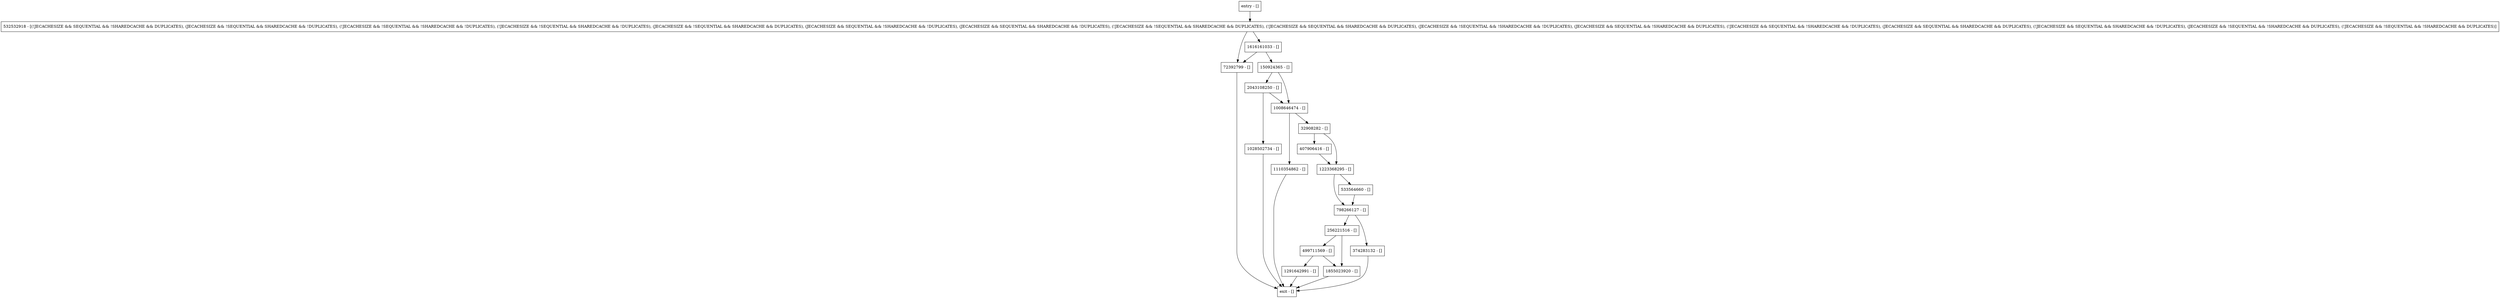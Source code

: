 digraph getTriggers {
node [shape=record];
407906416 [label="407906416 - []"];
798266127 [label="798266127 - []"];
1223368295 [label="1223368295 - []"];
499711569 [label="499711569 - []"];
256221516 [label="256221516 - []"];
1291642991 [label="1291642991 - []"];
1028502734 [label="1028502734 - []"];
entry [label="entry - []"];
exit [label="exit - []"];
2043108250 [label="2043108250 - []"];
1008646474 [label="1008646474 - []"];
533564660 [label="533564660 - []"];
532532918 [label="532532918 - [(!JECACHESIZE && SEQUENTIAL && !SHAREDCACHE && DUPLICATES), (JECACHESIZE && !SEQUENTIAL && SHAREDCACHE && !DUPLICATES), (!JECACHESIZE && !SEQUENTIAL && !SHAREDCACHE && !DUPLICATES), (!JECACHESIZE && !SEQUENTIAL && SHAREDCACHE && !DUPLICATES), (JECACHESIZE && !SEQUENTIAL && SHAREDCACHE && DUPLICATES), (JECACHESIZE && SEQUENTIAL && !SHAREDCACHE && !DUPLICATES), (JECACHESIZE && SEQUENTIAL && SHAREDCACHE && !DUPLICATES), (!JECACHESIZE && !SEQUENTIAL && SHAREDCACHE && DUPLICATES), (!JECACHESIZE && SEQUENTIAL && SHAREDCACHE && DUPLICATES), (JECACHESIZE && !SEQUENTIAL && !SHAREDCACHE && !DUPLICATES), (JECACHESIZE && SEQUENTIAL && !SHAREDCACHE && DUPLICATES), (!JECACHESIZE && SEQUENTIAL && !SHAREDCACHE && !DUPLICATES), (JECACHESIZE && SEQUENTIAL && SHAREDCACHE && DUPLICATES), (!JECACHESIZE && SEQUENTIAL && SHAREDCACHE && !DUPLICATES), (JECACHESIZE && !SEQUENTIAL && !SHAREDCACHE && DUPLICATES), (!JECACHESIZE && !SEQUENTIAL && !SHAREDCACHE && DUPLICATES)]"];
374283132 [label="374283132 - []"];
1110354862 [label="1110354862 - []"];
1616161033 [label="1616161033 - []"];
72392799 [label="72392799 - []"];
150924365 [label="150924365 - []"];
32908282 [label="32908282 - []"];
1855023920 [label="1855023920 - []"];
entry;
exit;
407906416 -> 1223368295;
798266127 -> 374283132;
798266127 -> 256221516;
1223368295 -> 798266127;
1223368295 -> 533564660;
499711569 -> 1291642991;
499711569 -> 1855023920;
256221516 -> 499711569;
256221516 -> 1855023920;
1291642991 -> exit;
1028502734 -> exit;
entry -> 532532918;
2043108250 -> 1008646474;
2043108250 -> 1028502734;
1008646474 -> 1110354862;
1008646474 -> 32908282;
533564660 -> 798266127;
532532918 -> 1616161033;
532532918 -> 72392799;
374283132 -> exit;
1110354862 -> exit;
1616161033 -> 150924365;
1616161033 -> 72392799;
72392799 -> exit;
150924365 -> 2043108250;
150924365 -> 1008646474;
32908282 -> 407906416;
32908282 -> 1223368295;
1855023920 -> exit;
}
